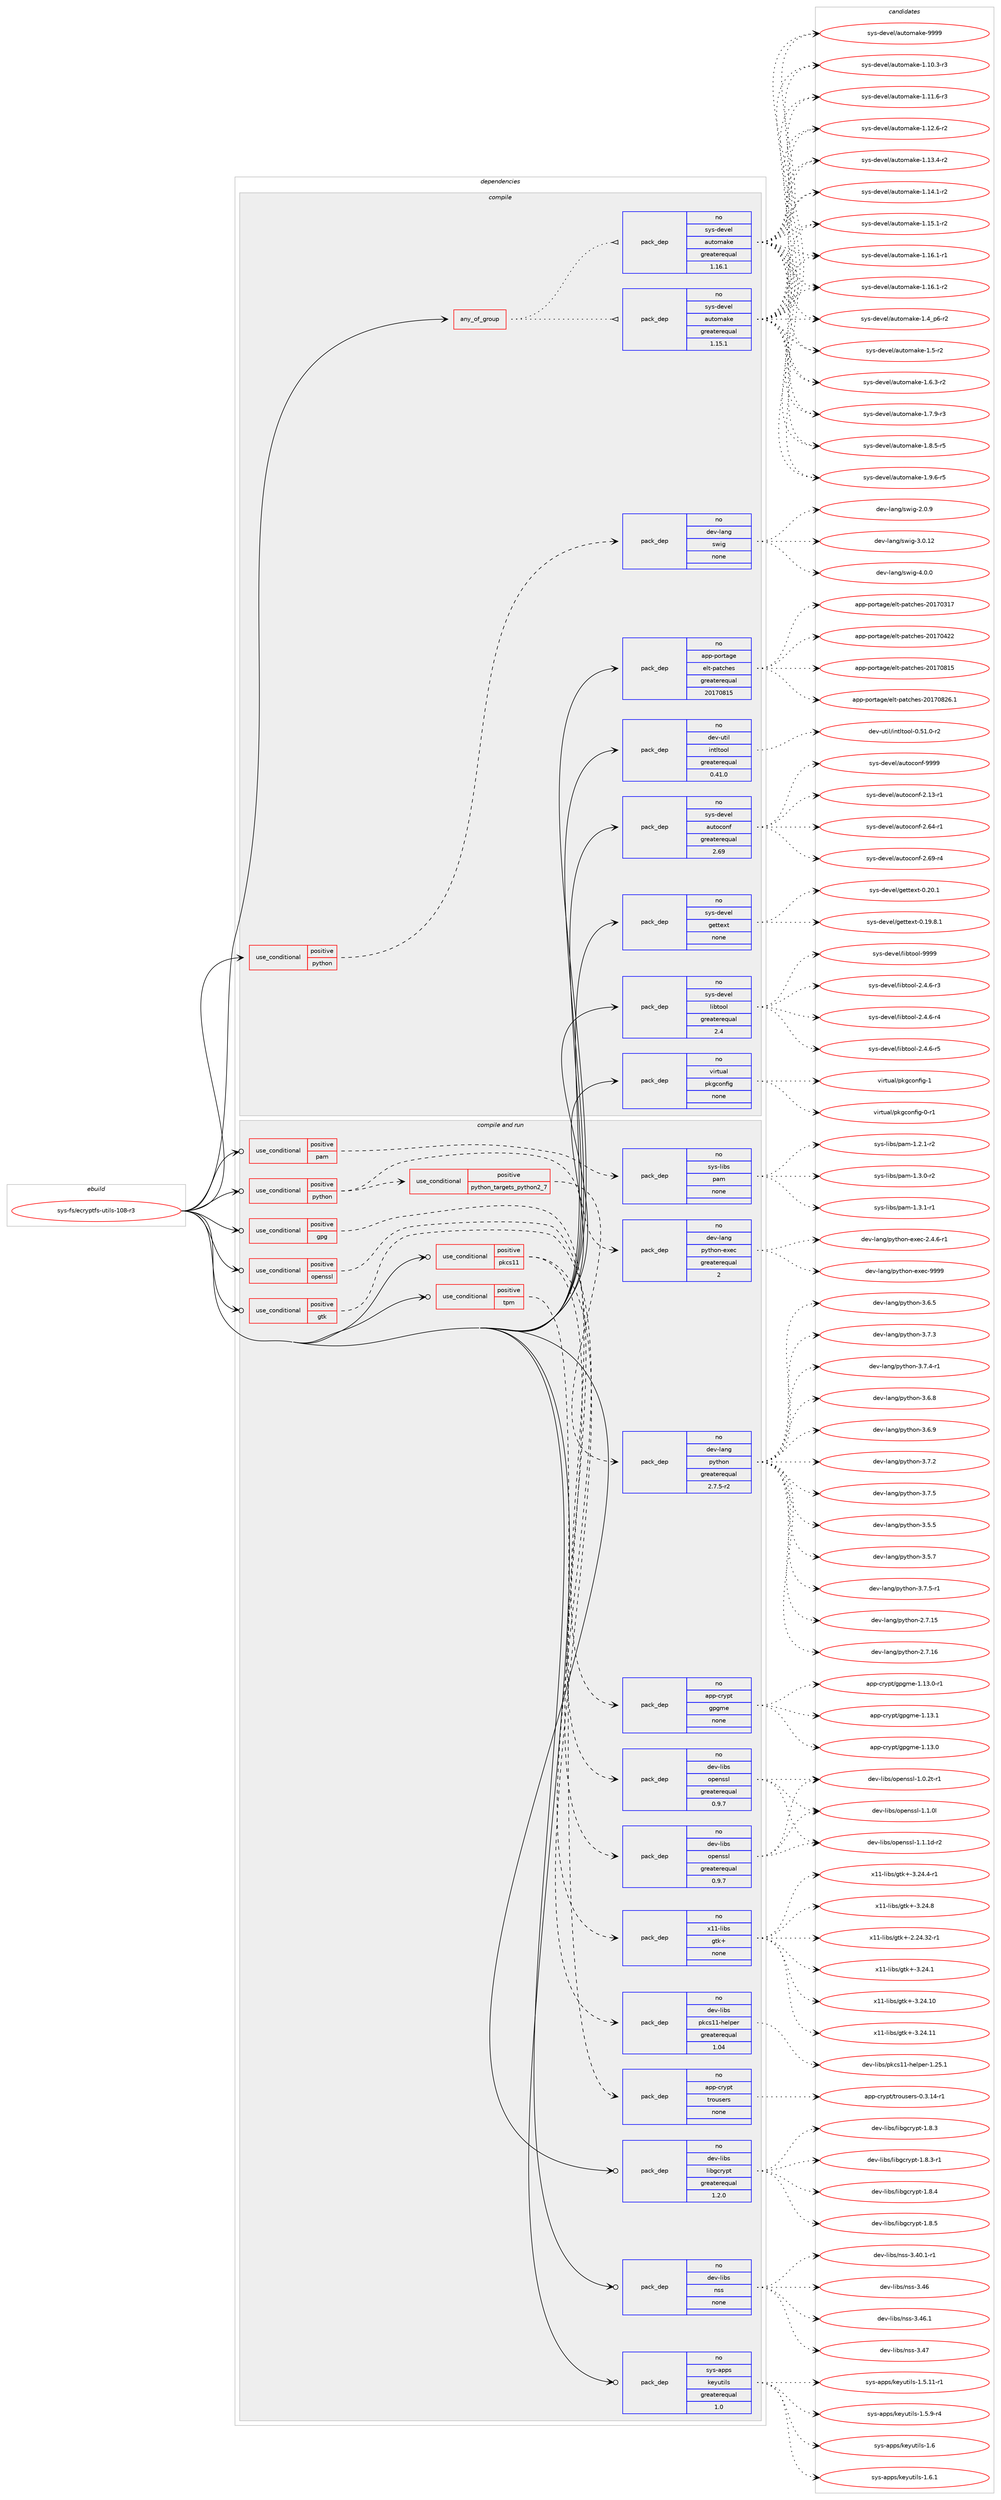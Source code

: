 digraph prolog {

# *************
# Graph options
# *************

newrank=true;
concentrate=true;
compound=true;
graph [rankdir=LR,fontname=Helvetica,fontsize=10,ranksep=1.5];#, ranksep=2.5, nodesep=0.2];
edge  [arrowhead=vee];
node  [fontname=Helvetica,fontsize=10];

# **********
# The ebuild
# **********

subgraph cluster_leftcol {
color=gray;
rank=same;
label=<<i>ebuild</i>>;
id [label="sys-fs/ecryptfs-utils-108-r3", color=red, width=4, href="../sys-fs/ecryptfs-utils-108-r3.svg"];
}

# ****************
# The dependencies
# ****************

subgraph cluster_midcol {
color=gray;
label=<<i>dependencies</i>>;
subgraph cluster_compile {
fillcolor="#eeeeee";
style=filled;
label=<<i>compile</i>>;
subgraph any15092 {
dependency891852 [label=<<TABLE BORDER="0" CELLBORDER="1" CELLSPACING="0" CELLPADDING="4"><TR><TD CELLPADDING="10">any_of_group</TD></TR></TABLE>>, shape=none, color=red];subgraph pack661853 {
dependency891853 [label=<<TABLE BORDER="0" CELLBORDER="1" CELLSPACING="0" CELLPADDING="4" WIDTH="220"><TR><TD ROWSPAN="6" CELLPADDING="30">pack_dep</TD></TR><TR><TD WIDTH="110">no</TD></TR><TR><TD>sys-devel</TD></TR><TR><TD>automake</TD></TR><TR><TD>greaterequal</TD></TR><TR><TD>1.16.1</TD></TR></TABLE>>, shape=none, color=blue];
}
dependency891852:e -> dependency891853:w [weight=20,style="dotted",arrowhead="oinv"];
subgraph pack661854 {
dependency891854 [label=<<TABLE BORDER="0" CELLBORDER="1" CELLSPACING="0" CELLPADDING="4" WIDTH="220"><TR><TD ROWSPAN="6" CELLPADDING="30">pack_dep</TD></TR><TR><TD WIDTH="110">no</TD></TR><TR><TD>sys-devel</TD></TR><TR><TD>automake</TD></TR><TR><TD>greaterequal</TD></TR><TR><TD>1.15.1</TD></TR></TABLE>>, shape=none, color=blue];
}
dependency891852:e -> dependency891854:w [weight=20,style="dotted",arrowhead="oinv"];
}
id:e -> dependency891852:w [weight=20,style="solid",arrowhead="vee"];
subgraph cond214370 {
dependency891855 [label=<<TABLE BORDER="0" CELLBORDER="1" CELLSPACING="0" CELLPADDING="4"><TR><TD ROWSPAN="3" CELLPADDING="10">use_conditional</TD></TR><TR><TD>positive</TD></TR><TR><TD>python</TD></TR></TABLE>>, shape=none, color=red];
subgraph pack661855 {
dependency891856 [label=<<TABLE BORDER="0" CELLBORDER="1" CELLSPACING="0" CELLPADDING="4" WIDTH="220"><TR><TD ROWSPAN="6" CELLPADDING="30">pack_dep</TD></TR><TR><TD WIDTH="110">no</TD></TR><TR><TD>dev-lang</TD></TR><TR><TD>swig</TD></TR><TR><TD>none</TD></TR><TR><TD></TD></TR></TABLE>>, shape=none, color=blue];
}
dependency891855:e -> dependency891856:w [weight=20,style="dashed",arrowhead="vee"];
}
id:e -> dependency891855:w [weight=20,style="solid",arrowhead="vee"];
subgraph pack661856 {
dependency891857 [label=<<TABLE BORDER="0" CELLBORDER="1" CELLSPACING="0" CELLPADDING="4" WIDTH="220"><TR><TD ROWSPAN="6" CELLPADDING="30">pack_dep</TD></TR><TR><TD WIDTH="110">no</TD></TR><TR><TD>app-portage</TD></TR><TR><TD>elt-patches</TD></TR><TR><TD>greaterequal</TD></TR><TR><TD>20170815</TD></TR></TABLE>>, shape=none, color=blue];
}
id:e -> dependency891857:w [weight=20,style="solid",arrowhead="vee"];
subgraph pack661857 {
dependency891858 [label=<<TABLE BORDER="0" CELLBORDER="1" CELLSPACING="0" CELLPADDING="4" WIDTH="220"><TR><TD ROWSPAN="6" CELLPADDING="30">pack_dep</TD></TR><TR><TD WIDTH="110">no</TD></TR><TR><TD>dev-util</TD></TR><TR><TD>intltool</TD></TR><TR><TD>greaterequal</TD></TR><TR><TD>0.41.0</TD></TR></TABLE>>, shape=none, color=blue];
}
id:e -> dependency891858:w [weight=20,style="solid",arrowhead="vee"];
subgraph pack661858 {
dependency891859 [label=<<TABLE BORDER="0" CELLBORDER="1" CELLSPACING="0" CELLPADDING="4" WIDTH="220"><TR><TD ROWSPAN="6" CELLPADDING="30">pack_dep</TD></TR><TR><TD WIDTH="110">no</TD></TR><TR><TD>sys-devel</TD></TR><TR><TD>autoconf</TD></TR><TR><TD>greaterequal</TD></TR><TR><TD>2.69</TD></TR></TABLE>>, shape=none, color=blue];
}
id:e -> dependency891859:w [weight=20,style="solid",arrowhead="vee"];
subgraph pack661859 {
dependency891860 [label=<<TABLE BORDER="0" CELLBORDER="1" CELLSPACING="0" CELLPADDING="4" WIDTH="220"><TR><TD ROWSPAN="6" CELLPADDING="30">pack_dep</TD></TR><TR><TD WIDTH="110">no</TD></TR><TR><TD>sys-devel</TD></TR><TR><TD>gettext</TD></TR><TR><TD>none</TD></TR><TR><TD></TD></TR></TABLE>>, shape=none, color=blue];
}
id:e -> dependency891860:w [weight=20,style="solid",arrowhead="vee"];
subgraph pack661860 {
dependency891861 [label=<<TABLE BORDER="0" CELLBORDER="1" CELLSPACING="0" CELLPADDING="4" WIDTH="220"><TR><TD ROWSPAN="6" CELLPADDING="30">pack_dep</TD></TR><TR><TD WIDTH="110">no</TD></TR><TR><TD>sys-devel</TD></TR><TR><TD>libtool</TD></TR><TR><TD>greaterequal</TD></TR><TR><TD>2.4</TD></TR></TABLE>>, shape=none, color=blue];
}
id:e -> dependency891861:w [weight=20,style="solid",arrowhead="vee"];
subgraph pack661861 {
dependency891862 [label=<<TABLE BORDER="0" CELLBORDER="1" CELLSPACING="0" CELLPADDING="4" WIDTH="220"><TR><TD ROWSPAN="6" CELLPADDING="30">pack_dep</TD></TR><TR><TD WIDTH="110">no</TD></TR><TR><TD>virtual</TD></TR><TR><TD>pkgconfig</TD></TR><TR><TD>none</TD></TR><TR><TD></TD></TR></TABLE>>, shape=none, color=blue];
}
id:e -> dependency891862:w [weight=20,style="solid",arrowhead="vee"];
}
subgraph cluster_compileandrun {
fillcolor="#eeeeee";
style=filled;
label=<<i>compile and run</i>>;
subgraph cond214371 {
dependency891863 [label=<<TABLE BORDER="0" CELLBORDER="1" CELLSPACING="0" CELLPADDING="4"><TR><TD ROWSPAN="3" CELLPADDING="10">use_conditional</TD></TR><TR><TD>positive</TD></TR><TR><TD>gpg</TD></TR></TABLE>>, shape=none, color=red];
subgraph pack661862 {
dependency891864 [label=<<TABLE BORDER="0" CELLBORDER="1" CELLSPACING="0" CELLPADDING="4" WIDTH="220"><TR><TD ROWSPAN="6" CELLPADDING="30">pack_dep</TD></TR><TR><TD WIDTH="110">no</TD></TR><TR><TD>app-crypt</TD></TR><TR><TD>gpgme</TD></TR><TR><TD>none</TD></TR><TR><TD></TD></TR></TABLE>>, shape=none, color=blue];
}
dependency891863:e -> dependency891864:w [weight=20,style="dashed",arrowhead="vee"];
}
id:e -> dependency891863:w [weight=20,style="solid",arrowhead="odotvee"];
subgraph cond214372 {
dependency891865 [label=<<TABLE BORDER="0" CELLBORDER="1" CELLSPACING="0" CELLPADDING="4"><TR><TD ROWSPAN="3" CELLPADDING="10">use_conditional</TD></TR><TR><TD>positive</TD></TR><TR><TD>gtk</TD></TR></TABLE>>, shape=none, color=red];
subgraph pack661863 {
dependency891866 [label=<<TABLE BORDER="0" CELLBORDER="1" CELLSPACING="0" CELLPADDING="4" WIDTH="220"><TR><TD ROWSPAN="6" CELLPADDING="30">pack_dep</TD></TR><TR><TD WIDTH="110">no</TD></TR><TR><TD>x11-libs</TD></TR><TR><TD>gtk+</TD></TR><TR><TD>none</TD></TR><TR><TD></TD></TR></TABLE>>, shape=none, color=blue];
}
dependency891865:e -> dependency891866:w [weight=20,style="dashed",arrowhead="vee"];
}
id:e -> dependency891865:w [weight=20,style="solid",arrowhead="odotvee"];
subgraph cond214373 {
dependency891867 [label=<<TABLE BORDER="0" CELLBORDER="1" CELLSPACING="0" CELLPADDING="4"><TR><TD ROWSPAN="3" CELLPADDING="10">use_conditional</TD></TR><TR><TD>positive</TD></TR><TR><TD>openssl</TD></TR></TABLE>>, shape=none, color=red];
subgraph pack661864 {
dependency891868 [label=<<TABLE BORDER="0" CELLBORDER="1" CELLSPACING="0" CELLPADDING="4" WIDTH="220"><TR><TD ROWSPAN="6" CELLPADDING="30">pack_dep</TD></TR><TR><TD WIDTH="110">no</TD></TR><TR><TD>dev-libs</TD></TR><TR><TD>openssl</TD></TR><TR><TD>greaterequal</TD></TR><TR><TD>0.9.7</TD></TR></TABLE>>, shape=none, color=blue];
}
dependency891867:e -> dependency891868:w [weight=20,style="dashed",arrowhead="vee"];
}
id:e -> dependency891867:w [weight=20,style="solid",arrowhead="odotvee"];
subgraph cond214374 {
dependency891869 [label=<<TABLE BORDER="0" CELLBORDER="1" CELLSPACING="0" CELLPADDING="4"><TR><TD ROWSPAN="3" CELLPADDING="10">use_conditional</TD></TR><TR><TD>positive</TD></TR><TR><TD>pam</TD></TR></TABLE>>, shape=none, color=red];
subgraph pack661865 {
dependency891870 [label=<<TABLE BORDER="0" CELLBORDER="1" CELLSPACING="0" CELLPADDING="4" WIDTH="220"><TR><TD ROWSPAN="6" CELLPADDING="30">pack_dep</TD></TR><TR><TD WIDTH="110">no</TD></TR><TR><TD>sys-libs</TD></TR><TR><TD>pam</TD></TR><TR><TD>none</TD></TR><TR><TD></TD></TR></TABLE>>, shape=none, color=blue];
}
dependency891869:e -> dependency891870:w [weight=20,style="dashed",arrowhead="vee"];
}
id:e -> dependency891869:w [weight=20,style="solid",arrowhead="odotvee"];
subgraph cond214375 {
dependency891871 [label=<<TABLE BORDER="0" CELLBORDER="1" CELLSPACING="0" CELLPADDING="4"><TR><TD ROWSPAN="3" CELLPADDING="10">use_conditional</TD></TR><TR><TD>positive</TD></TR><TR><TD>pkcs11</TD></TR></TABLE>>, shape=none, color=red];
subgraph pack661866 {
dependency891872 [label=<<TABLE BORDER="0" CELLBORDER="1" CELLSPACING="0" CELLPADDING="4" WIDTH="220"><TR><TD ROWSPAN="6" CELLPADDING="30">pack_dep</TD></TR><TR><TD WIDTH="110">no</TD></TR><TR><TD>dev-libs</TD></TR><TR><TD>openssl</TD></TR><TR><TD>greaterequal</TD></TR><TR><TD>0.9.7</TD></TR></TABLE>>, shape=none, color=blue];
}
dependency891871:e -> dependency891872:w [weight=20,style="dashed",arrowhead="vee"];
subgraph pack661867 {
dependency891873 [label=<<TABLE BORDER="0" CELLBORDER="1" CELLSPACING="0" CELLPADDING="4" WIDTH="220"><TR><TD ROWSPAN="6" CELLPADDING="30">pack_dep</TD></TR><TR><TD WIDTH="110">no</TD></TR><TR><TD>dev-libs</TD></TR><TR><TD>pkcs11-helper</TD></TR><TR><TD>greaterequal</TD></TR><TR><TD>1.04</TD></TR></TABLE>>, shape=none, color=blue];
}
dependency891871:e -> dependency891873:w [weight=20,style="dashed",arrowhead="vee"];
}
id:e -> dependency891871:w [weight=20,style="solid",arrowhead="odotvee"];
subgraph cond214376 {
dependency891874 [label=<<TABLE BORDER="0" CELLBORDER="1" CELLSPACING="0" CELLPADDING="4"><TR><TD ROWSPAN="3" CELLPADDING="10">use_conditional</TD></TR><TR><TD>positive</TD></TR><TR><TD>python</TD></TR></TABLE>>, shape=none, color=red];
subgraph cond214377 {
dependency891875 [label=<<TABLE BORDER="0" CELLBORDER="1" CELLSPACING="0" CELLPADDING="4"><TR><TD ROWSPAN="3" CELLPADDING="10">use_conditional</TD></TR><TR><TD>positive</TD></TR><TR><TD>python_targets_python2_7</TD></TR></TABLE>>, shape=none, color=red];
subgraph pack661868 {
dependency891876 [label=<<TABLE BORDER="0" CELLBORDER="1" CELLSPACING="0" CELLPADDING="4" WIDTH="220"><TR><TD ROWSPAN="6" CELLPADDING="30">pack_dep</TD></TR><TR><TD WIDTH="110">no</TD></TR><TR><TD>dev-lang</TD></TR><TR><TD>python</TD></TR><TR><TD>greaterequal</TD></TR><TR><TD>2.7.5-r2</TD></TR></TABLE>>, shape=none, color=blue];
}
dependency891875:e -> dependency891876:w [weight=20,style="dashed",arrowhead="vee"];
}
dependency891874:e -> dependency891875:w [weight=20,style="dashed",arrowhead="vee"];
subgraph pack661869 {
dependency891877 [label=<<TABLE BORDER="0" CELLBORDER="1" CELLSPACING="0" CELLPADDING="4" WIDTH="220"><TR><TD ROWSPAN="6" CELLPADDING="30">pack_dep</TD></TR><TR><TD WIDTH="110">no</TD></TR><TR><TD>dev-lang</TD></TR><TR><TD>python-exec</TD></TR><TR><TD>greaterequal</TD></TR><TR><TD>2</TD></TR></TABLE>>, shape=none, color=blue];
}
dependency891874:e -> dependency891877:w [weight=20,style="dashed",arrowhead="vee"];
}
id:e -> dependency891874:w [weight=20,style="solid",arrowhead="odotvee"];
subgraph cond214378 {
dependency891878 [label=<<TABLE BORDER="0" CELLBORDER="1" CELLSPACING="0" CELLPADDING="4"><TR><TD ROWSPAN="3" CELLPADDING="10">use_conditional</TD></TR><TR><TD>positive</TD></TR><TR><TD>tpm</TD></TR></TABLE>>, shape=none, color=red];
subgraph pack661870 {
dependency891879 [label=<<TABLE BORDER="0" CELLBORDER="1" CELLSPACING="0" CELLPADDING="4" WIDTH="220"><TR><TD ROWSPAN="6" CELLPADDING="30">pack_dep</TD></TR><TR><TD WIDTH="110">no</TD></TR><TR><TD>app-crypt</TD></TR><TR><TD>trousers</TD></TR><TR><TD>none</TD></TR><TR><TD></TD></TR></TABLE>>, shape=none, color=blue];
}
dependency891878:e -> dependency891879:w [weight=20,style="dashed",arrowhead="vee"];
}
id:e -> dependency891878:w [weight=20,style="solid",arrowhead="odotvee"];
subgraph pack661871 {
dependency891880 [label=<<TABLE BORDER="0" CELLBORDER="1" CELLSPACING="0" CELLPADDING="4" WIDTH="220"><TR><TD ROWSPAN="6" CELLPADDING="30">pack_dep</TD></TR><TR><TD WIDTH="110">no</TD></TR><TR><TD>dev-libs</TD></TR><TR><TD>libgcrypt</TD></TR><TR><TD>greaterequal</TD></TR><TR><TD>1.2.0</TD></TR></TABLE>>, shape=none, color=blue];
}
id:e -> dependency891880:w [weight=20,style="solid",arrowhead="odotvee"];
subgraph pack661872 {
dependency891881 [label=<<TABLE BORDER="0" CELLBORDER="1" CELLSPACING="0" CELLPADDING="4" WIDTH="220"><TR><TD ROWSPAN="6" CELLPADDING="30">pack_dep</TD></TR><TR><TD WIDTH="110">no</TD></TR><TR><TD>dev-libs</TD></TR><TR><TD>nss</TD></TR><TR><TD>none</TD></TR><TR><TD></TD></TR></TABLE>>, shape=none, color=blue];
}
id:e -> dependency891881:w [weight=20,style="solid",arrowhead="odotvee"];
subgraph pack661873 {
dependency891882 [label=<<TABLE BORDER="0" CELLBORDER="1" CELLSPACING="0" CELLPADDING="4" WIDTH="220"><TR><TD ROWSPAN="6" CELLPADDING="30">pack_dep</TD></TR><TR><TD WIDTH="110">no</TD></TR><TR><TD>sys-apps</TD></TR><TR><TD>keyutils</TD></TR><TR><TD>greaterequal</TD></TR><TR><TD>1.0</TD></TR></TABLE>>, shape=none, color=blue];
}
id:e -> dependency891882:w [weight=20,style="solid",arrowhead="odotvee"];
}
subgraph cluster_run {
fillcolor="#eeeeee";
style=filled;
label=<<i>run</i>>;
}
}

# **************
# The candidates
# **************

subgraph cluster_choices {
rank=same;
color=gray;
label=<<i>candidates</i>>;

subgraph choice661853 {
color=black;
nodesep=1;
choice11512111545100101118101108479711711611110997107101454946494846514511451 [label="sys-devel/automake-1.10.3-r3", color=red, width=4,href="../sys-devel/automake-1.10.3-r3.svg"];
choice11512111545100101118101108479711711611110997107101454946494946544511451 [label="sys-devel/automake-1.11.6-r3", color=red, width=4,href="../sys-devel/automake-1.11.6-r3.svg"];
choice11512111545100101118101108479711711611110997107101454946495046544511450 [label="sys-devel/automake-1.12.6-r2", color=red, width=4,href="../sys-devel/automake-1.12.6-r2.svg"];
choice11512111545100101118101108479711711611110997107101454946495146524511450 [label="sys-devel/automake-1.13.4-r2", color=red, width=4,href="../sys-devel/automake-1.13.4-r2.svg"];
choice11512111545100101118101108479711711611110997107101454946495246494511450 [label="sys-devel/automake-1.14.1-r2", color=red, width=4,href="../sys-devel/automake-1.14.1-r2.svg"];
choice11512111545100101118101108479711711611110997107101454946495346494511450 [label="sys-devel/automake-1.15.1-r2", color=red, width=4,href="../sys-devel/automake-1.15.1-r2.svg"];
choice11512111545100101118101108479711711611110997107101454946495446494511449 [label="sys-devel/automake-1.16.1-r1", color=red, width=4,href="../sys-devel/automake-1.16.1-r1.svg"];
choice11512111545100101118101108479711711611110997107101454946495446494511450 [label="sys-devel/automake-1.16.1-r2", color=red, width=4,href="../sys-devel/automake-1.16.1-r2.svg"];
choice115121115451001011181011084797117116111109971071014549465295112544511450 [label="sys-devel/automake-1.4_p6-r2", color=red, width=4,href="../sys-devel/automake-1.4_p6-r2.svg"];
choice11512111545100101118101108479711711611110997107101454946534511450 [label="sys-devel/automake-1.5-r2", color=red, width=4,href="../sys-devel/automake-1.5-r2.svg"];
choice115121115451001011181011084797117116111109971071014549465446514511450 [label="sys-devel/automake-1.6.3-r2", color=red, width=4,href="../sys-devel/automake-1.6.3-r2.svg"];
choice115121115451001011181011084797117116111109971071014549465546574511451 [label="sys-devel/automake-1.7.9-r3", color=red, width=4,href="../sys-devel/automake-1.7.9-r3.svg"];
choice115121115451001011181011084797117116111109971071014549465646534511453 [label="sys-devel/automake-1.8.5-r5", color=red, width=4,href="../sys-devel/automake-1.8.5-r5.svg"];
choice115121115451001011181011084797117116111109971071014549465746544511453 [label="sys-devel/automake-1.9.6-r5", color=red, width=4,href="../sys-devel/automake-1.9.6-r5.svg"];
choice115121115451001011181011084797117116111109971071014557575757 [label="sys-devel/automake-9999", color=red, width=4,href="../sys-devel/automake-9999.svg"];
dependency891853:e -> choice11512111545100101118101108479711711611110997107101454946494846514511451:w [style=dotted,weight="100"];
dependency891853:e -> choice11512111545100101118101108479711711611110997107101454946494946544511451:w [style=dotted,weight="100"];
dependency891853:e -> choice11512111545100101118101108479711711611110997107101454946495046544511450:w [style=dotted,weight="100"];
dependency891853:e -> choice11512111545100101118101108479711711611110997107101454946495146524511450:w [style=dotted,weight="100"];
dependency891853:e -> choice11512111545100101118101108479711711611110997107101454946495246494511450:w [style=dotted,weight="100"];
dependency891853:e -> choice11512111545100101118101108479711711611110997107101454946495346494511450:w [style=dotted,weight="100"];
dependency891853:e -> choice11512111545100101118101108479711711611110997107101454946495446494511449:w [style=dotted,weight="100"];
dependency891853:e -> choice11512111545100101118101108479711711611110997107101454946495446494511450:w [style=dotted,weight="100"];
dependency891853:e -> choice115121115451001011181011084797117116111109971071014549465295112544511450:w [style=dotted,weight="100"];
dependency891853:e -> choice11512111545100101118101108479711711611110997107101454946534511450:w [style=dotted,weight="100"];
dependency891853:e -> choice115121115451001011181011084797117116111109971071014549465446514511450:w [style=dotted,weight="100"];
dependency891853:e -> choice115121115451001011181011084797117116111109971071014549465546574511451:w [style=dotted,weight="100"];
dependency891853:e -> choice115121115451001011181011084797117116111109971071014549465646534511453:w [style=dotted,weight="100"];
dependency891853:e -> choice115121115451001011181011084797117116111109971071014549465746544511453:w [style=dotted,weight="100"];
dependency891853:e -> choice115121115451001011181011084797117116111109971071014557575757:w [style=dotted,weight="100"];
}
subgraph choice661854 {
color=black;
nodesep=1;
choice11512111545100101118101108479711711611110997107101454946494846514511451 [label="sys-devel/automake-1.10.3-r3", color=red, width=4,href="../sys-devel/automake-1.10.3-r3.svg"];
choice11512111545100101118101108479711711611110997107101454946494946544511451 [label="sys-devel/automake-1.11.6-r3", color=red, width=4,href="../sys-devel/automake-1.11.6-r3.svg"];
choice11512111545100101118101108479711711611110997107101454946495046544511450 [label="sys-devel/automake-1.12.6-r2", color=red, width=4,href="../sys-devel/automake-1.12.6-r2.svg"];
choice11512111545100101118101108479711711611110997107101454946495146524511450 [label="sys-devel/automake-1.13.4-r2", color=red, width=4,href="../sys-devel/automake-1.13.4-r2.svg"];
choice11512111545100101118101108479711711611110997107101454946495246494511450 [label="sys-devel/automake-1.14.1-r2", color=red, width=4,href="../sys-devel/automake-1.14.1-r2.svg"];
choice11512111545100101118101108479711711611110997107101454946495346494511450 [label="sys-devel/automake-1.15.1-r2", color=red, width=4,href="../sys-devel/automake-1.15.1-r2.svg"];
choice11512111545100101118101108479711711611110997107101454946495446494511449 [label="sys-devel/automake-1.16.1-r1", color=red, width=4,href="../sys-devel/automake-1.16.1-r1.svg"];
choice11512111545100101118101108479711711611110997107101454946495446494511450 [label="sys-devel/automake-1.16.1-r2", color=red, width=4,href="../sys-devel/automake-1.16.1-r2.svg"];
choice115121115451001011181011084797117116111109971071014549465295112544511450 [label="sys-devel/automake-1.4_p6-r2", color=red, width=4,href="../sys-devel/automake-1.4_p6-r2.svg"];
choice11512111545100101118101108479711711611110997107101454946534511450 [label="sys-devel/automake-1.5-r2", color=red, width=4,href="../sys-devel/automake-1.5-r2.svg"];
choice115121115451001011181011084797117116111109971071014549465446514511450 [label="sys-devel/automake-1.6.3-r2", color=red, width=4,href="../sys-devel/automake-1.6.3-r2.svg"];
choice115121115451001011181011084797117116111109971071014549465546574511451 [label="sys-devel/automake-1.7.9-r3", color=red, width=4,href="../sys-devel/automake-1.7.9-r3.svg"];
choice115121115451001011181011084797117116111109971071014549465646534511453 [label="sys-devel/automake-1.8.5-r5", color=red, width=4,href="../sys-devel/automake-1.8.5-r5.svg"];
choice115121115451001011181011084797117116111109971071014549465746544511453 [label="sys-devel/automake-1.9.6-r5", color=red, width=4,href="../sys-devel/automake-1.9.6-r5.svg"];
choice115121115451001011181011084797117116111109971071014557575757 [label="sys-devel/automake-9999", color=red, width=4,href="../sys-devel/automake-9999.svg"];
dependency891854:e -> choice11512111545100101118101108479711711611110997107101454946494846514511451:w [style=dotted,weight="100"];
dependency891854:e -> choice11512111545100101118101108479711711611110997107101454946494946544511451:w [style=dotted,weight="100"];
dependency891854:e -> choice11512111545100101118101108479711711611110997107101454946495046544511450:w [style=dotted,weight="100"];
dependency891854:e -> choice11512111545100101118101108479711711611110997107101454946495146524511450:w [style=dotted,weight="100"];
dependency891854:e -> choice11512111545100101118101108479711711611110997107101454946495246494511450:w [style=dotted,weight="100"];
dependency891854:e -> choice11512111545100101118101108479711711611110997107101454946495346494511450:w [style=dotted,weight="100"];
dependency891854:e -> choice11512111545100101118101108479711711611110997107101454946495446494511449:w [style=dotted,weight="100"];
dependency891854:e -> choice11512111545100101118101108479711711611110997107101454946495446494511450:w [style=dotted,weight="100"];
dependency891854:e -> choice115121115451001011181011084797117116111109971071014549465295112544511450:w [style=dotted,weight="100"];
dependency891854:e -> choice11512111545100101118101108479711711611110997107101454946534511450:w [style=dotted,weight="100"];
dependency891854:e -> choice115121115451001011181011084797117116111109971071014549465446514511450:w [style=dotted,weight="100"];
dependency891854:e -> choice115121115451001011181011084797117116111109971071014549465546574511451:w [style=dotted,weight="100"];
dependency891854:e -> choice115121115451001011181011084797117116111109971071014549465646534511453:w [style=dotted,weight="100"];
dependency891854:e -> choice115121115451001011181011084797117116111109971071014549465746544511453:w [style=dotted,weight="100"];
dependency891854:e -> choice115121115451001011181011084797117116111109971071014557575757:w [style=dotted,weight="100"];
}
subgraph choice661855 {
color=black;
nodesep=1;
choice100101118451089711010347115119105103455046484657 [label="dev-lang/swig-2.0.9", color=red, width=4,href="../dev-lang/swig-2.0.9.svg"];
choice10010111845108971101034711511910510345514648464950 [label="dev-lang/swig-3.0.12", color=red, width=4,href="../dev-lang/swig-3.0.12.svg"];
choice100101118451089711010347115119105103455246484648 [label="dev-lang/swig-4.0.0", color=red, width=4,href="../dev-lang/swig-4.0.0.svg"];
dependency891856:e -> choice100101118451089711010347115119105103455046484657:w [style=dotted,weight="100"];
dependency891856:e -> choice10010111845108971101034711511910510345514648464950:w [style=dotted,weight="100"];
dependency891856:e -> choice100101118451089711010347115119105103455246484648:w [style=dotted,weight="100"];
}
subgraph choice661856 {
color=black;
nodesep=1;
choice97112112451121111141169710310147101108116451129711699104101115455048495548514955 [label="app-portage/elt-patches-20170317", color=red, width=4,href="../app-portage/elt-patches-20170317.svg"];
choice97112112451121111141169710310147101108116451129711699104101115455048495548525050 [label="app-portage/elt-patches-20170422", color=red, width=4,href="../app-portage/elt-patches-20170422.svg"];
choice97112112451121111141169710310147101108116451129711699104101115455048495548564953 [label="app-portage/elt-patches-20170815", color=red, width=4,href="../app-portage/elt-patches-20170815.svg"];
choice971121124511211111411697103101471011081164511297116991041011154550484955485650544649 [label="app-portage/elt-patches-20170826.1", color=red, width=4,href="../app-portage/elt-patches-20170826.1.svg"];
dependency891857:e -> choice97112112451121111141169710310147101108116451129711699104101115455048495548514955:w [style=dotted,weight="100"];
dependency891857:e -> choice97112112451121111141169710310147101108116451129711699104101115455048495548525050:w [style=dotted,weight="100"];
dependency891857:e -> choice97112112451121111141169710310147101108116451129711699104101115455048495548564953:w [style=dotted,weight="100"];
dependency891857:e -> choice971121124511211111411697103101471011081164511297116991041011154550484955485650544649:w [style=dotted,weight="100"];
}
subgraph choice661857 {
color=black;
nodesep=1;
choice1001011184511711610510847105110116108116111111108454846534946484511450 [label="dev-util/intltool-0.51.0-r2", color=red, width=4,href="../dev-util/intltool-0.51.0-r2.svg"];
dependency891858:e -> choice1001011184511711610510847105110116108116111111108454846534946484511450:w [style=dotted,weight="100"];
}
subgraph choice661858 {
color=black;
nodesep=1;
choice1151211154510010111810110847971171161119911111010245504649514511449 [label="sys-devel/autoconf-2.13-r1", color=red, width=4,href="../sys-devel/autoconf-2.13-r1.svg"];
choice1151211154510010111810110847971171161119911111010245504654524511449 [label="sys-devel/autoconf-2.64-r1", color=red, width=4,href="../sys-devel/autoconf-2.64-r1.svg"];
choice1151211154510010111810110847971171161119911111010245504654574511452 [label="sys-devel/autoconf-2.69-r4", color=red, width=4,href="../sys-devel/autoconf-2.69-r4.svg"];
choice115121115451001011181011084797117116111991111101024557575757 [label="sys-devel/autoconf-9999", color=red, width=4,href="../sys-devel/autoconf-9999.svg"];
dependency891859:e -> choice1151211154510010111810110847971171161119911111010245504649514511449:w [style=dotted,weight="100"];
dependency891859:e -> choice1151211154510010111810110847971171161119911111010245504654524511449:w [style=dotted,weight="100"];
dependency891859:e -> choice1151211154510010111810110847971171161119911111010245504654574511452:w [style=dotted,weight="100"];
dependency891859:e -> choice115121115451001011181011084797117116111991111101024557575757:w [style=dotted,weight="100"];
}
subgraph choice661859 {
color=black;
nodesep=1;
choice1151211154510010111810110847103101116116101120116454846495746564649 [label="sys-devel/gettext-0.19.8.1", color=red, width=4,href="../sys-devel/gettext-0.19.8.1.svg"];
choice115121115451001011181011084710310111611610112011645484650484649 [label="sys-devel/gettext-0.20.1", color=red, width=4,href="../sys-devel/gettext-0.20.1.svg"];
dependency891860:e -> choice1151211154510010111810110847103101116116101120116454846495746564649:w [style=dotted,weight="100"];
dependency891860:e -> choice115121115451001011181011084710310111611610112011645484650484649:w [style=dotted,weight="100"];
}
subgraph choice661860 {
color=black;
nodesep=1;
choice1151211154510010111810110847108105981161111111084550465246544511451 [label="sys-devel/libtool-2.4.6-r3", color=red, width=4,href="../sys-devel/libtool-2.4.6-r3.svg"];
choice1151211154510010111810110847108105981161111111084550465246544511452 [label="sys-devel/libtool-2.4.6-r4", color=red, width=4,href="../sys-devel/libtool-2.4.6-r4.svg"];
choice1151211154510010111810110847108105981161111111084550465246544511453 [label="sys-devel/libtool-2.4.6-r5", color=red, width=4,href="../sys-devel/libtool-2.4.6-r5.svg"];
choice1151211154510010111810110847108105981161111111084557575757 [label="sys-devel/libtool-9999", color=red, width=4,href="../sys-devel/libtool-9999.svg"];
dependency891861:e -> choice1151211154510010111810110847108105981161111111084550465246544511451:w [style=dotted,weight="100"];
dependency891861:e -> choice1151211154510010111810110847108105981161111111084550465246544511452:w [style=dotted,weight="100"];
dependency891861:e -> choice1151211154510010111810110847108105981161111111084550465246544511453:w [style=dotted,weight="100"];
dependency891861:e -> choice1151211154510010111810110847108105981161111111084557575757:w [style=dotted,weight="100"];
}
subgraph choice661861 {
color=black;
nodesep=1;
choice11810511411611797108471121071039911111010210510345484511449 [label="virtual/pkgconfig-0-r1", color=red, width=4,href="../virtual/pkgconfig-0-r1.svg"];
choice1181051141161179710847112107103991111101021051034549 [label="virtual/pkgconfig-1", color=red, width=4,href="../virtual/pkgconfig-1.svg"];
dependency891862:e -> choice11810511411611797108471121071039911111010210510345484511449:w [style=dotted,weight="100"];
dependency891862:e -> choice1181051141161179710847112107103991111101021051034549:w [style=dotted,weight="100"];
}
subgraph choice661862 {
color=black;
nodesep=1;
choice9711211245991141211121164710311210310910145494649514648 [label="app-crypt/gpgme-1.13.0", color=red, width=4,href="../app-crypt/gpgme-1.13.0.svg"];
choice97112112459911412111211647103112103109101454946495146484511449 [label="app-crypt/gpgme-1.13.0-r1", color=red, width=4,href="../app-crypt/gpgme-1.13.0-r1.svg"];
choice9711211245991141211121164710311210310910145494649514649 [label="app-crypt/gpgme-1.13.1", color=red, width=4,href="../app-crypt/gpgme-1.13.1.svg"];
dependency891864:e -> choice9711211245991141211121164710311210310910145494649514648:w [style=dotted,weight="100"];
dependency891864:e -> choice97112112459911412111211647103112103109101454946495146484511449:w [style=dotted,weight="100"];
dependency891864:e -> choice9711211245991141211121164710311210310910145494649514649:w [style=dotted,weight="100"];
}
subgraph choice661863 {
color=black;
nodesep=1;
choice12049494510810598115471031161074345504650524651504511449 [label="x11-libs/gtk+-2.24.32-r1", color=red, width=4,href="../x11-libs/gtk+-2.24.32-r1.svg"];
choice12049494510810598115471031161074345514650524649 [label="x11-libs/gtk+-3.24.1", color=red, width=4,href="../x11-libs/gtk+-3.24.1.svg"];
choice1204949451081059811547103116107434551465052464948 [label="x11-libs/gtk+-3.24.10", color=red, width=4,href="../x11-libs/gtk+-3.24.10.svg"];
choice1204949451081059811547103116107434551465052464949 [label="x11-libs/gtk+-3.24.11", color=red, width=4,href="../x11-libs/gtk+-3.24.11.svg"];
choice120494945108105981154710311610743455146505246524511449 [label="x11-libs/gtk+-3.24.4-r1", color=red, width=4,href="../x11-libs/gtk+-3.24.4-r1.svg"];
choice12049494510810598115471031161074345514650524656 [label="x11-libs/gtk+-3.24.8", color=red, width=4,href="../x11-libs/gtk+-3.24.8.svg"];
dependency891866:e -> choice12049494510810598115471031161074345504650524651504511449:w [style=dotted,weight="100"];
dependency891866:e -> choice12049494510810598115471031161074345514650524649:w [style=dotted,weight="100"];
dependency891866:e -> choice1204949451081059811547103116107434551465052464948:w [style=dotted,weight="100"];
dependency891866:e -> choice1204949451081059811547103116107434551465052464949:w [style=dotted,weight="100"];
dependency891866:e -> choice120494945108105981154710311610743455146505246524511449:w [style=dotted,weight="100"];
dependency891866:e -> choice12049494510810598115471031161074345514650524656:w [style=dotted,weight="100"];
}
subgraph choice661864 {
color=black;
nodesep=1;
choice1001011184510810598115471111121011101151151084549464846501164511449 [label="dev-libs/openssl-1.0.2t-r1", color=red, width=4,href="../dev-libs/openssl-1.0.2t-r1.svg"];
choice100101118451081059811547111112101110115115108454946494648108 [label="dev-libs/openssl-1.1.0l", color=red, width=4,href="../dev-libs/openssl-1.1.0l.svg"];
choice1001011184510810598115471111121011101151151084549464946491004511450 [label="dev-libs/openssl-1.1.1d-r2", color=red, width=4,href="../dev-libs/openssl-1.1.1d-r2.svg"];
dependency891868:e -> choice1001011184510810598115471111121011101151151084549464846501164511449:w [style=dotted,weight="100"];
dependency891868:e -> choice100101118451081059811547111112101110115115108454946494648108:w [style=dotted,weight="100"];
dependency891868:e -> choice1001011184510810598115471111121011101151151084549464946491004511450:w [style=dotted,weight="100"];
}
subgraph choice661865 {
color=black;
nodesep=1;
choice115121115451081059811547112971094549465046494511450 [label="sys-libs/pam-1.2.1-r2", color=red, width=4,href="../sys-libs/pam-1.2.1-r2.svg"];
choice115121115451081059811547112971094549465146484511450 [label="sys-libs/pam-1.3.0-r2", color=red, width=4,href="../sys-libs/pam-1.3.0-r2.svg"];
choice115121115451081059811547112971094549465146494511449 [label="sys-libs/pam-1.3.1-r1", color=red, width=4,href="../sys-libs/pam-1.3.1-r1.svg"];
dependency891870:e -> choice115121115451081059811547112971094549465046494511450:w [style=dotted,weight="100"];
dependency891870:e -> choice115121115451081059811547112971094549465146484511450:w [style=dotted,weight="100"];
dependency891870:e -> choice115121115451081059811547112971094549465146494511449:w [style=dotted,weight="100"];
}
subgraph choice661866 {
color=black;
nodesep=1;
choice1001011184510810598115471111121011101151151084549464846501164511449 [label="dev-libs/openssl-1.0.2t-r1", color=red, width=4,href="../dev-libs/openssl-1.0.2t-r1.svg"];
choice100101118451081059811547111112101110115115108454946494648108 [label="dev-libs/openssl-1.1.0l", color=red, width=4,href="../dev-libs/openssl-1.1.0l.svg"];
choice1001011184510810598115471111121011101151151084549464946491004511450 [label="dev-libs/openssl-1.1.1d-r2", color=red, width=4,href="../dev-libs/openssl-1.1.1d-r2.svg"];
dependency891872:e -> choice1001011184510810598115471111121011101151151084549464846501164511449:w [style=dotted,weight="100"];
dependency891872:e -> choice100101118451081059811547111112101110115115108454946494648108:w [style=dotted,weight="100"];
dependency891872:e -> choice1001011184510810598115471111121011101151151084549464946491004511450:w [style=dotted,weight="100"];
}
subgraph choice661867 {
color=black;
nodesep=1;
choice1001011184510810598115471121079911549494510410110811210111445494650534649 [label="dev-libs/pkcs11-helper-1.25.1", color=red, width=4,href="../dev-libs/pkcs11-helper-1.25.1.svg"];
dependency891873:e -> choice1001011184510810598115471121079911549494510410110811210111445494650534649:w [style=dotted,weight="100"];
}
subgraph choice661868 {
color=black;
nodesep=1;
choice10010111845108971101034711212111610411111045504655464953 [label="dev-lang/python-2.7.15", color=red, width=4,href="../dev-lang/python-2.7.15.svg"];
choice10010111845108971101034711212111610411111045504655464954 [label="dev-lang/python-2.7.16", color=red, width=4,href="../dev-lang/python-2.7.16.svg"];
choice100101118451089711010347112121116104111110455146534653 [label="dev-lang/python-3.5.5", color=red, width=4,href="../dev-lang/python-3.5.5.svg"];
choice100101118451089711010347112121116104111110455146534655 [label="dev-lang/python-3.5.7", color=red, width=4,href="../dev-lang/python-3.5.7.svg"];
choice100101118451089711010347112121116104111110455146544653 [label="dev-lang/python-3.6.5", color=red, width=4,href="../dev-lang/python-3.6.5.svg"];
choice100101118451089711010347112121116104111110455146544656 [label="dev-lang/python-3.6.8", color=red, width=4,href="../dev-lang/python-3.6.8.svg"];
choice100101118451089711010347112121116104111110455146544657 [label="dev-lang/python-3.6.9", color=red, width=4,href="../dev-lang/python-3.6.9.svg"];
choice100101118451089711010347112121116104111110455146554650 [label="dev-lang/python-3.7.2", color=red, width=4,href="../dev-lang/python-3.7.2.svg"];
choice100101118451089711010347112121116104111110455146554651 [label="dev-lang/python-3.7.3", color=red, width=4,href="../dev-lang/python-3.7.3.svg"];
choice1001011184510897110103471121211161041111104551465546524511449 [label="dev-lang/python-3.7.4-r1", color=red, width=4,href="../dev-lang/python-3.7.4-r1.svg"];
choice100101118451089711010347112121116104111110455146554653 [label="dev-lang/python-3.7.5", color=red, width=4,href="../dev-lang/python-3.7.5.svg"];
choice1001011184510897110103471121211161041111104551465546534511449 [label="dev-lang/python-3.7.5-r1", color=red, width=4,href="../dev-lang/python-3.7.5-r1.svg"];
dependency891876:e -> choice10010111845108971101034711212111610411111045504655464953:w [style=dotted,weight="100"];
dependency891876:e -> choice10010111845108971101034711212111610411111045504655464954:w [style=dotted,weight="100"];
dependency891876:e -> choice100101118451089711010347112121116104111110455146534653:w [style=dotted,weight="100"];
dependency891876:e -> choice100101118451089711010347112121116104111110455146534655:w [style=dotted,weight="100"];
dependency891876:e -> choice100101118451089711010347112121116104111110455146544653:w [style=dotted,weight="100"];
dependency891876:e -> choice100101118451089711010347112121116104111110455146544656:w [style=dotted,weight="100"];
dependency891876:e -> choice100101118451089711010347112121116104111110455146544657:w [style=dotted,weight="100"];
dependency891876:e -> choice100101118451089711010347112121116104111110455146554650:w [style=dotted,weight="100"];
dependency891876:e -> choice100101118451089711010347112121116104111110455146554651:w [style=dotted,weight="100"];
dependency891876:e -> choice1001011184510897110103471121211161041111104551465546524511449:w [style=dotted,weight="100"];
dependency891876:e -> choice100101118451089711010347112121116104111110455146554653:w [style=dotted,weight="100"];
dependency891876:e -> choice1001011184510897110103471121211161041111104551465546534511449:w [style=dotted,weight="100"];
}
subgraph choice661869 {
color=black;
nodesep=1;
choice10010111845108971101034711212111610411111045101120101994550465246544511449 [label="dev-lang/python-exec-2.4.6-r1", color=red, width=4,href="../dev-lang/python-exec-2.4.6-r1.svg"];
choice10010111845108971101034711212111610411111045101120101994557575757 [label="dev-lang/python-exec-9999", color=red, width=4,href="../dev-lang/python-exec-9999.svg"];
dependency891877:e -> choice10010111845108971101034711212111610411111045101120101994550465246544511449:w [style=dotted,weight="100"];
dependency891877:e -> choice10010111845108971101034711212111610411111045101120101994557575757:w [style=dotted,weight="100"];
}
subgraph choice661870 {
color=black;
nodesep=1;
choice97112112459911412111211647116114111117115101114115454846514649524511449 [label="app-crypt/trousers-0.3.14-r1", color=red, width=4,href="../app-crypt/trousers-0.3.14-r1.svg"];
dependency891879:e -> choice97112112459911412111211647116114111117115101114115454846514649524511449:w [style=dotted,weight="100"];
}
subgraph choice661871 {
color=black;
nodesep=1;
choice1001011184510810598115471081059810399114121112116454946564651 [label="dev-libs/libgcrypt-1.8.3", color=red, width=4,href="../dev-libs/libgcrypt-1.8.3.svg"];
choice10010111845108105981154710810598103991141211121164549465646514511449 [label="dev-libs/libgcrypt-1.8.3-r1", color=red, width=4,href="../dev-libs/libgcrypt-1.8.3-r1.svg"];
choice1001011184510810598115471081059810399114121112116454946564652 [label="dev-libs/libgcrypt-1.8.4", color=red, width=4,href="../dev-libs/libgcrypt-1.8.4.svg"];
choice1001011184510810598115471081059810399114121112116454946564653 [label="dev-libs/libgcrypt-1.8.5", color=red, width=4,href="../dev-libs/libgcrypt-1.8.5.svg"];
dependency891880:e -> choice1001011184510810598115471081059810399114121112116454946564651:w [style=dotted,weight="100"];
dependency891880:e -> choice10010111845108105981154710810598103991141211121164549465646514511449:w [style=dotted,weight="100"];
dependency891880:e -> choice1001011184510810598115471081059810399114121112116454946564652:w [style=dotted,weight="100"];
dependency891880:e -> choice1001011184510810598115471081059810399114121112116454946564653:w [style=dotted,weight="100"];
}
subgraph choice661872 {
color=black;
nodesep=1;
choice100101118451081059811547110115115455146524846494511449 [label="dev-libs/nss-3.40.1-r1", color=red, width=4,href="../dev-libs/nss-3.40.1-r1.svg"];
choice1001011184510810598115471101151154551465254 [label="dev-libs/nss-3.46", color=red, width=4,href="../dev-libs/nss-3.46.svg"];
choice10010111845108105981154711011511545514652544649 [label="dev-libs/nss-3.46.1", color=red, width=4,href="../dev-libs/nss-3.46.1.svg"];
choice1001011184510810598115471101151154551465255 [label="dev-libs/nss-3.47", color=red, width=4,href="../dev-libs/nss-3.47.svg"];
dependency891881:e -> choice100101118451081059811547110115115455146524846494511449:w [style=dotted,weight="100"];
dependency891881:e -> choice1001011184510810598115471101151154551465254:w [style=dotted,weight="100"];
dependency891881:e -> choice10010111845108105981154711011511545514652544649:w [style=dotted,weight="100"];
dependency891881:e -> choice1001011184510810598115471101151154551465255:w [style=dotted,weight="100"];
}
subgraph choice661873 {
color=black;
nodesep=1;
choice115121115459711211211547107101121117116105108115454946534649494511449 [label="sys-apps/keyutils-1.5.11-r1", color=red, width=4,href="../sys-apps/keyutils-1.5.11-r1.svg"];
choice1151211154597112112115471071011211171161051081154549465346574511452 [label="sys-apps/keyutils-1.5.9-r4", color=red, width=4,href="../sys-apps/keyutils-1.5.9-r4.svg"];
choice11512111545971121121154710710112111711610510811545494654 [label="sys-apps/keyutils-1.6", color=red, width=4,href="../sys-apps/keyutils-1.6.svg"];
choice115121115459711211211547107101121117116105108115454946544649 [label="sys-apps/keyutils-1.6.1", color=red, width=4,href="../sys-apps/keyutils-1.6.1.svg"];
dependency891882:e -> choice115121115459711211211547107101121117116105108115454946534649494511449:w [style=dotted,weight="100"];
dependency891882:e -> choice1151211154597112112115471071011211171161051081154549465346574511452:w [style=dotted,weight="100"];
dependency891882:e -> choice11512111545971121121154710710112111711610510811545494654:w [style=dotted,weight="100"];
dependency891882:e -> choice115121115459711211211547107101121117116105108115454946544649:w [style=dotted,weight="100"];
}
}

}

